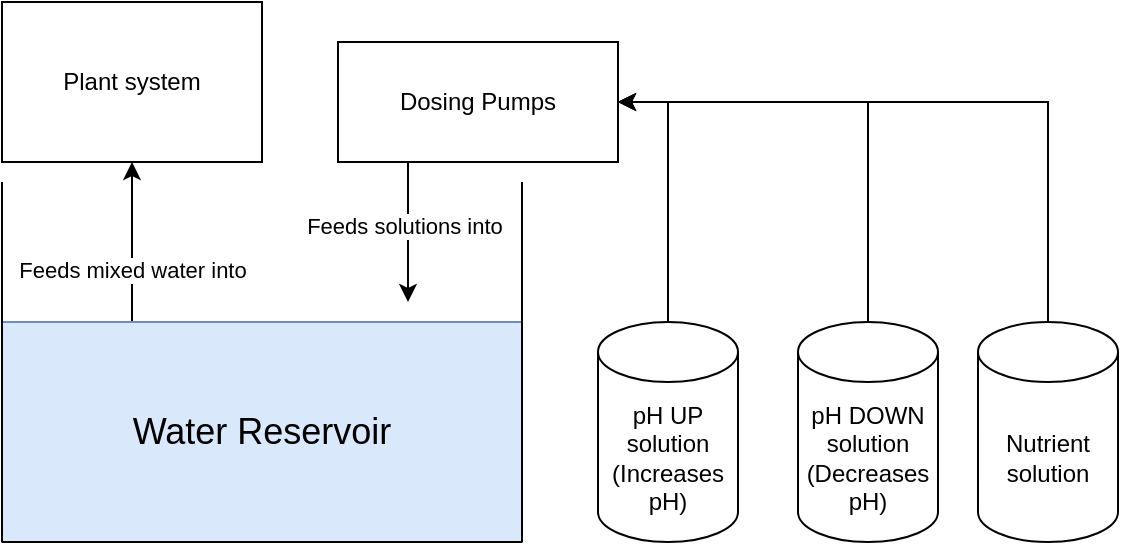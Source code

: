 <mxfile version="22.1.20" type="github">
  <diagram name="Page-1" id="oDPZEiXpk-Xnv8on-RpE">
    <mxGraphModel dx="846" dy="533" grid="1" gridSize="10" guides="1" tooltips="1" connect="1" arrows="1" fold="1" page="1" pageScale="1" pageWidth="827" pageHeight="583" math="0" shadow="0">
      <root>
        <mxCell id="0" />
        <mxCell id="1" parent="0" />
        <mxCell id="-zZVdHQ4RRWeRvNeoLQx-22" style="edgeStyle=orthogonalEdgeStyle;rounded=0;orthogonalLoop=1;jettySize=auto;html=1;exitX=0.25;exitY=0;exitDx=0;exitDy=0;" edge="1" parent="1" source="-zZVdHQ4RRWeRvNeoLQx-6" target="-zZVdHQ4RRWeRvNeoLQx-20">
          <mxGeometry relative="1" as="geometry" />
        </mxCell>
        <mxCell id="-zZVdHQ4RRWeRvNeoLQx-26" value="Feeds mixed water into" style="edgeLabel;html=1;align=center;verticalAlign=middle;resizable=0;points=[];" vertex="1" connectable="0" parent="-zZVdHQ4RRWeRvNeoLQx-22">
          <mxGeometry x="-0.334" relative="1" as="geometry">
            <mxPoint as="offset" />
          </mxGeometry>
        </mxCell>
        <mxCell id="-zZVdHQ4RRWeRvNeoLQx-6" value="&lt;font style=&quot;font-size: 18px;&quot;&gt;Water Reservoir&lt;/font&gt;" style="rounded=0;whiteSpace=wrap;html=1;fillColor=#dae8fc;strokeColor=#6c8ebf;" vertex="1" parent="1">
          <mxGeometry x="152" y="190" width="260" height="110" as="geometry" />
        </mxCell>
        <mxCell id="-zZVdHQ4RRWeRvNeoLQx-3" value="" style="endArrow=none;html=1;rounded=0;" edge="1" parent="1">
          <mxGeometry width="50" height="50" relative="1" as="geometry">
            <mxPoint x="152" y="300" as="sourcePoint" />
            <mxPoint x="152" y="120" as="targetPoint" />
          </mxGeometry>
        </mxCell>
        <mxCell id="-zZVdHQ4RRWeRvNeoLQx-4" value="" style="endArrow=none;html=1;rounded=0;" edge="1" parent="1">
          <mxGeometry width="50" height="50" relative="1" as="geometry">
            <mxPoint x="152" y="300" as="sourcePoint" />
            <mxPoint x="412" y="300" as="targetPoint" />
          </mxGeometry>
        </mxCell>
        <mxCell id="-zZVdHQ4RRWeRvNeoLQx-5" value="" style="endArrow=none;html=1;rounded=0;" edge="1" parent="1">
          <mxGeometry width="50" height="50" relative="1" as="geometry">
            <mxPoint x="412" y="300" as="sourcePoint" />
            <mxPoint x="412" y="120" as="targetPoint" />
          </mxGeometry>
        </mxCell>
        <mxCell id="-zZVdHQ4RRWeRvNeoLQx-17" style="edgeStyle=orthogonalEdgeStyle;rounded=0;orthogonalLoop=1;jettySize=auto;html=1;exitX=0.5;exitY=0;exitDx=0;exitDy=0;exitPerimeter=0;entryX=1;entryY=0.5;entryDx=0;entryDy=0;" edge="1" parent="1" source="-zZVdHQ4RRWeRvNeoLQx-7" target="-zZVdHQ4RRWeRvNeoLQx-11">
          <mxGeometry relative="1" as="geometry" />
        </mxCell>
        <mxCell id="-zZVdHQ4RRWeRvNeoLQx-7" value="pH UP solution (Increases pH)" style="shape=cylinder3;whiteSpace=wrap;html=1;boundedLbl=1;backgroundOutline=1;size=15;rotation=0;" vertex="1" parent="1">
          <mxGeometry x="450" y="190" width="70" height="110" as="geometry" />
        </mxCell>
        <mxCell id="-zZVdHQ4RRWeRvNeoLQx-18" style="edgeStyle=orthogonalEdgeStyle;rounded=0;orthogonalLoop=1;jettySize=auto;html=1;exitX=0.5;exitY=0;exitDx=0;exitDy=0;exitPerimeter=0;entryX=1;entryY=0.5;entryDx=0;entryDy=0;" edge="1" parent="1" source="-zZVdHQ4RRWeRvNeoLQx-9" target="-zZVdHQ4RRWeRvNeoLQx-11">
          <mxGeometry relative="1" as="geometry" />
        </mxCell>
        <mxCell id="-zZVdHQ4RRWeRvNeoLQx-9" value="pH DOWN solution (Decreases pH)" style="shape=cylinder3;whiteSpace=wrap;html=1;boundedLbl=1;backgroundOutline=1;size=15;rotation=0;" vertex="1" parent="1">
          <mxGeometry x="550" y="190" width="70" height="110" as="geometry" />
        </mxCell>
        <mxCell id="-zZVdHQ4RRWeRvNeoLQx-19" style="edgeStyle=orthogonalEdgeStyle;rounded=0;orthogonalLoop=1;jettySize=auto;html=1;exitX=0.5;exitY=0;exitDx=0;exitDy=0;exitPerimeter=0;entryX=1;entryY=0.5;entryDx=0;entryDy=0;" edge="1" parent="1" source="-zZVdHQ4RRWeRvNeoLQx-10" target="-zZVdHQ4RRWeRvNeoLQx-11">
          <mxGeometry relative="1" as="geometry" />
        </mxCell>
        <mxCell id="-zZVdHQ4RRWeRvNeoLQx-10" value="Nutrient solution" style="shape=cylinder3;whiteSpace=wrap;html=1;boundedLbl=1;backgroundOutline=1;size=15;rotation=0;" vertex="1" parent="1">
          <mxGeometry x="640" y="190" width="70" height="110" as="geometry" />
        </mxCell>
        <mxCell id="-zZVdHQ4RRWeRvNeoLQx-24" style="edgeStyle=orthogonalEdgeStyle;rounded=0;orthogonalLoop=1;jettySize=auto;html=1;exitX=0.25;exitY=1;exitDx=0;exitDy=0;" edge="1" parent="1" source="-zZVdHQ4RRWeRvNeoLQx-11">
          <mxGeometry relative="1" as="geometry">
            <mxPoint x="355" y="180" as="targetPoint" />
            <Array as="points">
              <mxPoint x="355" y="180" />
            </Array>
          </mxGeometry>
        </mxCell>
        <mxCell id="-zZVdHQ4RRWeRvNeoLQx-25" value="Feeds solutions into" style="edgeLabel;html=1;align=center;verticalAlign=middle;resizable=0;points=[];" vertex="1" connectable="0" parent="-zZVdHQ4RRWeRvNeoLQx-24">
          <mxGeometry x="-0.085" y="-2" relative="1" as="geometry">
            <mxPoint as="offset" />
          </mxGeometry>
        </mxCell>
        <mxCell id="-zZVdHQ4RRWeRvNeoLQx-11" value="Dosing Pumps" style="rounded=0;whiteSpace=wrap;html=1;" vertex="1" parent="1">
          <mxGeometry x="320" y="50" width="140" height="60" as="geometry" />
        </mxCell>
        <mxCell id="-zZVdHQ4RRWeRvNeoLQx-20" value="Plant system" style="rounded=0;whiteSpace=wrap;html=1;" vertex="1" parent="1">
          <mxGeometry x="152" y="30" width="130" height="80" as="geometry" />
        </mxCell>
      </root>
    </mxGraphModel>
  </diagram>
</mxfile>

